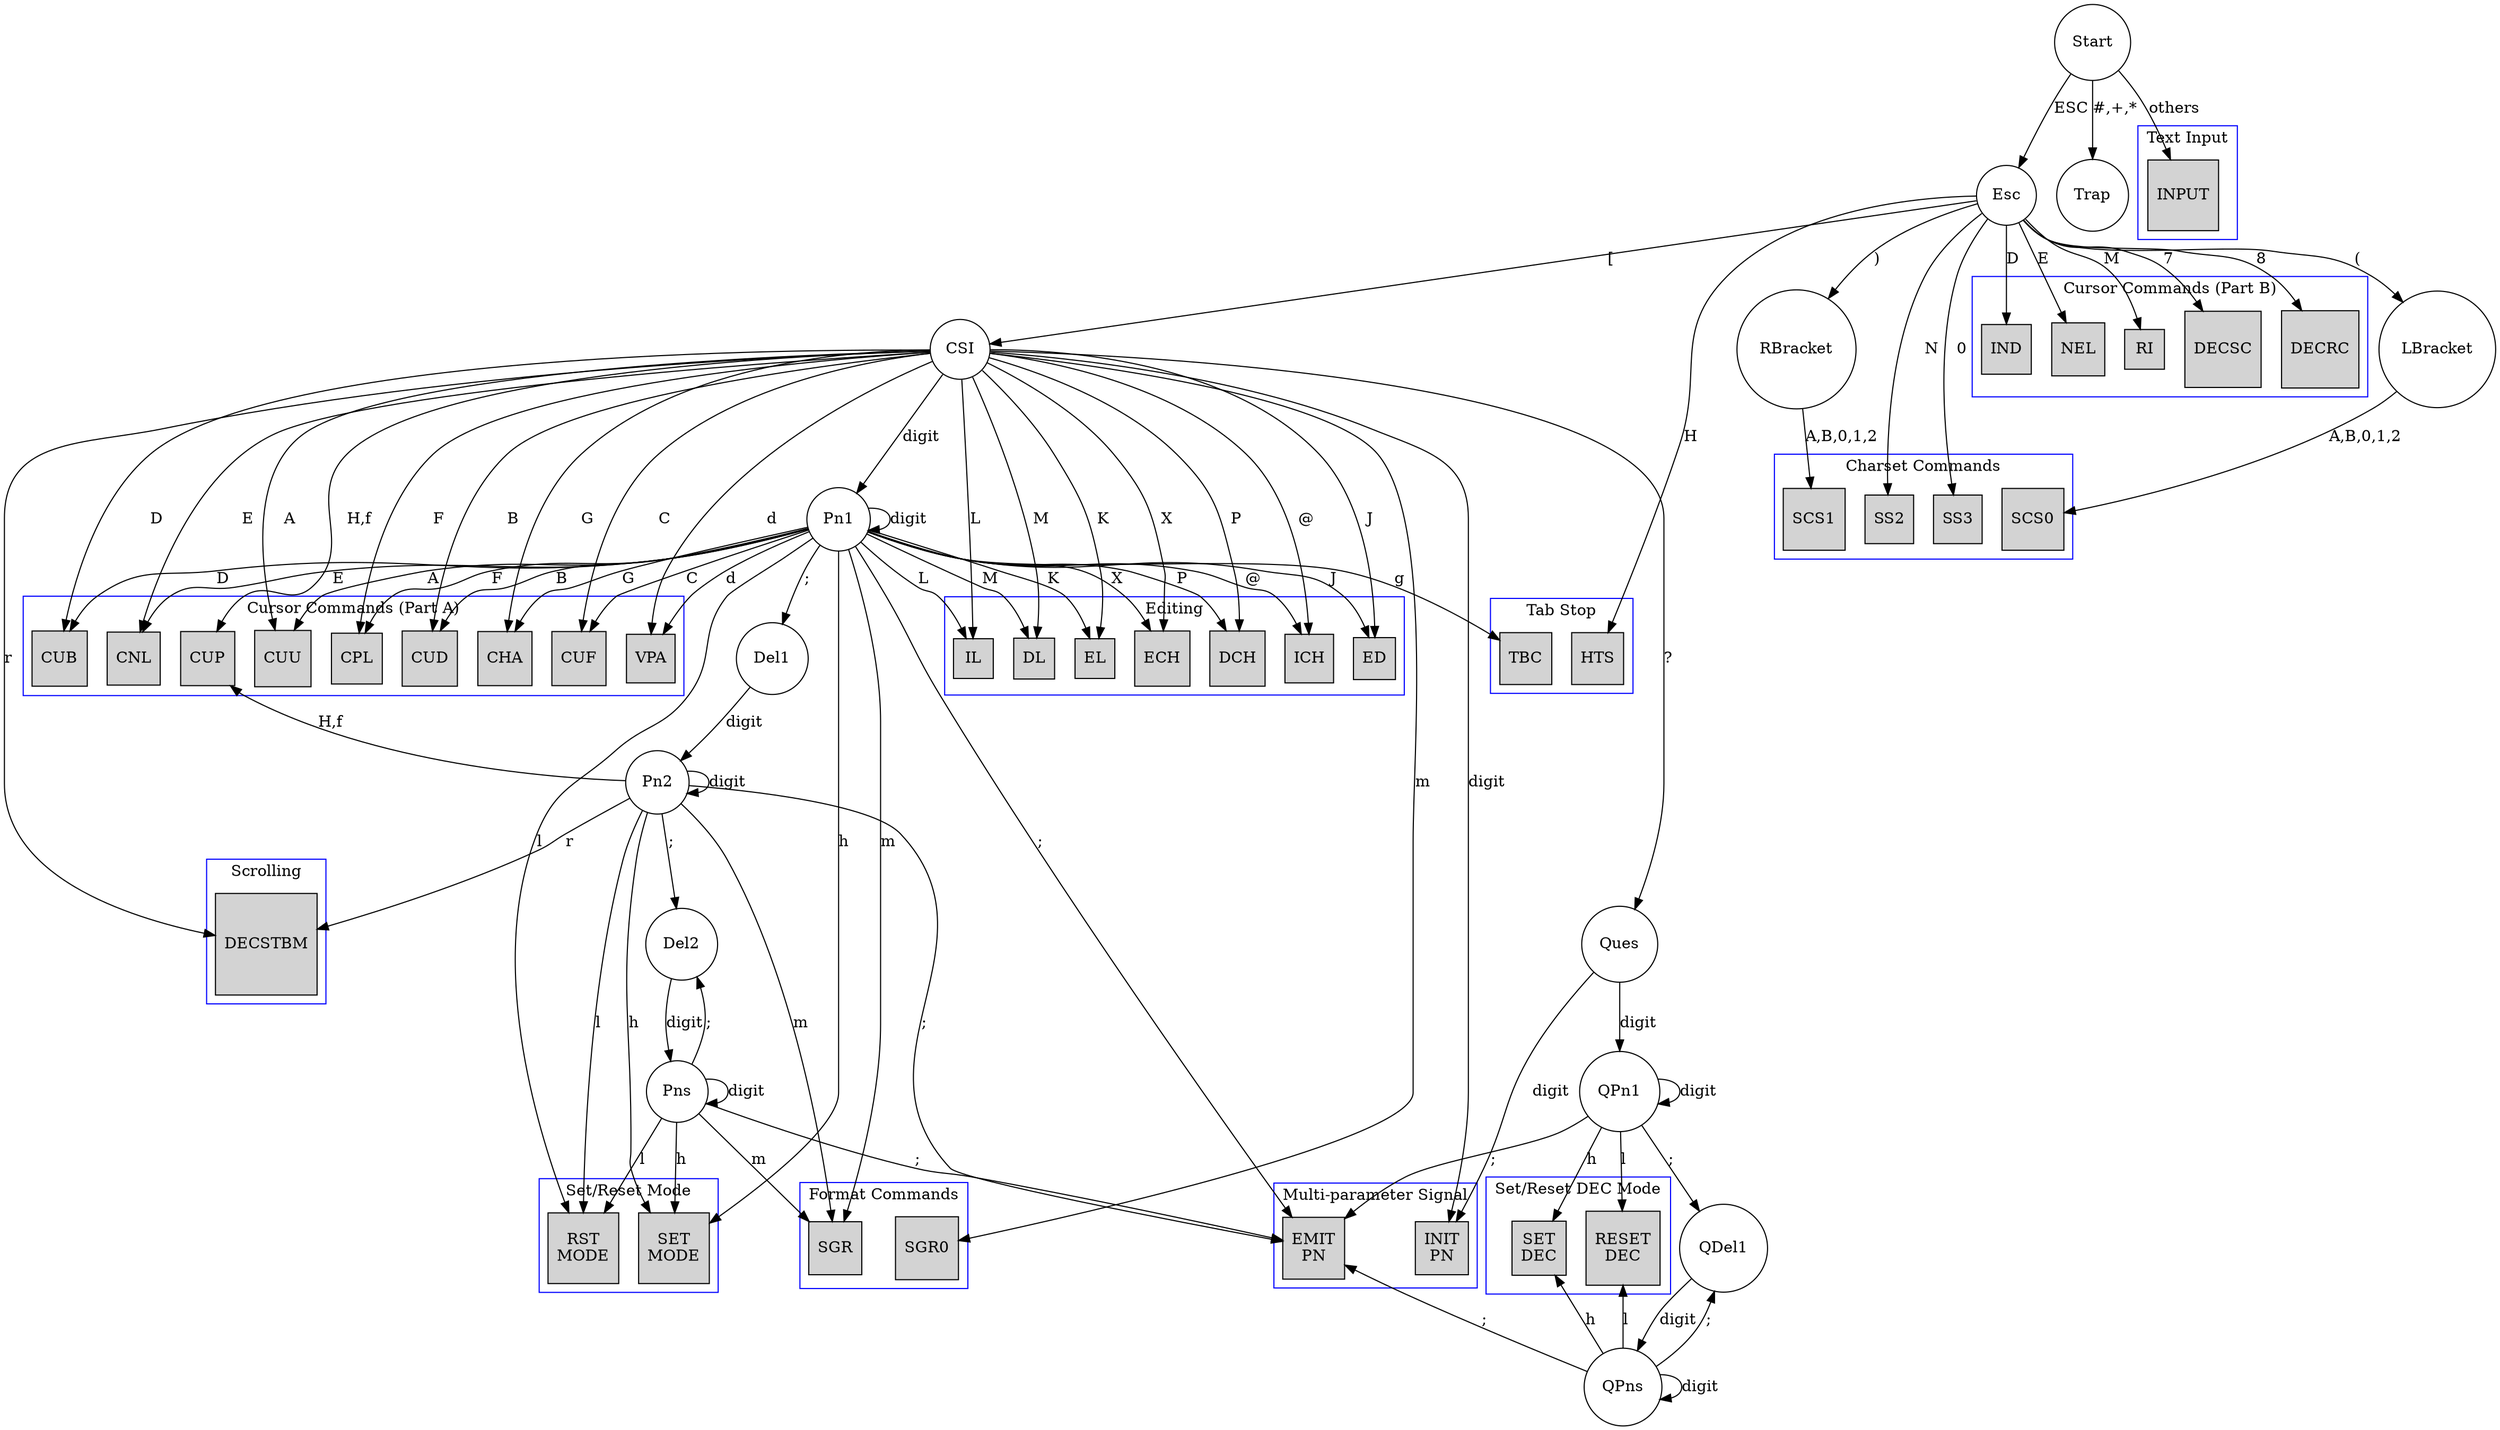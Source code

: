 digraph DFA {   
//	edge[fontname="FangSong"];  
//	node[peripheries=2, fontname="FangSong"];  
//	size="16, 16";  
	rankdir=TB;
	node[shape=circle];  

	Start;

	/* Basic structure */

	// ESC
	Start->Esc[label=ESC];

	// ESC #,*,+
	Start->Trap[label="#,+,*"];

	// ESC [
	Esc->CSI[label="["];

	// ESC [ Pn
	CSI->Pn1[label="digit"];
	Pn1->Pn1[label="digit"];

	// ESC [ Pn; 
	Pn1->Del1[label=";"];

	// ESC [ Pn; Pn
	Del1->Pn2[label="digit"];
	Pn2->Pn2[label="digit"];

	// ESC [ Pn; Pn; 
	Pn2->Del2[label=";"];

	// ESC [ Pn; Pn; Pns
	Del2->Pns[label="digit"];
	Pns->Pns[label="digit"];
	Pns->Del2[label=";"];

	// ESC (
	Esc->LBracket[label="("];

	// ESC )
	Esc->RBracket[label=")"];

	// ESC [ ?
	CSI->Ques[label="?"];

	// ESC [ ? Pn
	Ques->QPn1[label="digit"];
	QPn1->QPn1[label="digit"];

	// ESC [ ? Pn; Pns
	QPn1->QDel1[label=";"];
	QDel1->QPns[label="digit"];
	QPns->QPns[label="digit"];
	QPns->QDel1[label=";"];

	/* Multi-parameter Signal */
	subgraph cluster7 {
		node[style=filled,shape=square];
        color=blue;
        label="Multi-parameter Signal";  
		EMIT_PN[label="EMIT\nPN"];
		INIT_PN[label="INIT\nPN"];
	}

	CSI->INIT_PN[label="digit"];
	Pn1->EMIT_PN[label=";"];
	Pn2->EMIT_PN[label=";"];
	Pns->EMIT_PN[label=";"];

	Ques->INIT_PN[label="digit"];
	QPn1->EMIT_PN[label=";"];

	// QPns->EMIT_PN
	EMIT_PN->QPns[label=";", dir="back"];
	
	/* Format Commands */
	subgraph cluster0 {
		node[style=filled,shape=square];
        color=blue;
        label="Format Commands";  
		SGR; SGR0;
	}

	Pn1->SGR[label="m"];
	Pn2->SGR[label="m"];
	Pns->SGR[label="m"];
	CSI->SGR0[label="m"];

	/* Charset Commands */
	subgraph cluster3 {
		node[style=filled,shape=square];
        color=blue;
        label="Charset Commands";  
		SCS0; SCS1; SS2; SS3;
	}

	LBracket->SCS0[label="A,B,0,1,2"];
	RBracket->SCS1[label="A,B,0,1,2"];
	Esc->SS2[label=N];
	Esc->SS3[label=0];

	/* Cursor Movement Commands */
	subgraph cluster1a {
		node[style=filled,shape=square];
        color=blue;
        label="Cursor Commands (Part A)";  
		CUU; CUD; CUF; CUB; CUP;
		CNL; CPL; CHA; VPA;
	}

	subgraph cluster1b {
		node[style=filled,shape=square];
        color=blue;
        label="Cursor Commands (Part B)";  
		IND; NEL; RI; DECSC; DECRC;
	}

	// ESC [ Pn A
	Pn1->CUU[label=A];  // Cursor up
	CSI->CUU[label=A];

	// ESC [ Pn B
	Pn1->CUD[label=B];  // Cursor down
	CSI->CUD[label=B];

	// ESC [ Pn C
	Pn1->CUF[label=C];  // Cursor forward (right)
	CSI->CUF[label=C];

	// ESC [ Pn D
	Pn1->CUB[label=D];  // Cursor backward (left)
	CSI->CUB[label=D];

	// ESC [ Pn E
	Pn1->CNL[label=E];  // Cursor next line
	CSI->CNL[label=E];

	// ESC [ Pn F
	Pn1->CPL[label=F];  // Cursor previous line
	CSI->CPL[label=F];

	// ESC [ Pn G
	Pn1->CHA[label=G];  // Cursor horizontal absolute
	CSI->CHA[label=G];

	// ESC [ Pn d
	Pn1->VPA[label=d];  // vertical line position absolute
	CSI->VPA[label=d];

	// ESC [ Pn; Pn H 
	Pn2->CUP[label="H,f"]; // Cursor Position

	// ESC [ H
	CSI->CUP[label="H,f"]; // Cursor Home

	// ESC D
	Esc->IND[label=D];  // Index

	// ESC E
	Esc->NEL[label=E];  // Next line

	// ESC M
	Esc->RI[label=M];  // Reserve Index

	// ESC 7
	Esc->DECSC[label=7]; // Save cursor

	// ESC 8
	Esc->DECRC[label=8]; // Restore cursor

	/* Scrolling */
	subgraph cluster2 {
		node[style=filled,shape=square];
        color=blue;
        label="Scrolling";  
		DECSTBM;
	}

	// ESC [ Pn; Pn r
	Pn2->DECSTBM[label=r]; // Set top and bottom margins
	CSI->DECSTBM[label=r];

	/* Erasing */
	subgraph cluster4 {
		node[style=filled,shape=square];
        color=blue;
        label="Erasing";  
		EL; ED;
	}

	CSI->EL[label=K];  // Erase in line
	Pn1->EL[label=K];

	CSI->ED[label=J];  // Erase in display
	Pn1->ED[label=J];

	/* Editing */
	subgraph cluster4 {
		node[style=filled,shape=square];
        color=blue;
        label="Editing";  
		ECH; DCH; ICH; IL; DL;
	}

	Pn1->ICH[label="@"]; // Insert character
	Pn1->ECH[label=X]; // Erase character
	Pn1->DCH[label=P]; // Delete character
	Pn1->IL[label=L];  // Insert line
	Pn1->DL[label=M];  // Delete line

	CSI->ICH[label="@"]; // Insert character
	CSI->ECH[label=X]; // Erase character
	CSI->DCH[label=P]; // Delete character
	CSI->IL[label=L];  // Insert line
	CSI->DL[label=M];  // Delete line

/*	ICH->Pn1[dir="back",label="@"]; // Insert character
	ECH->Pn1[dir="back",label=X]; // Erase character
	DCH->Pn1[dir="back",label=P]; // Delete character
	IL->Pn1[dir="back",label=L];  // Insert line
	DL->Pn1[dir="back",label=M]; */  // Delete line

/*	ICH->CSI[dir="back",label="@"]; // Insert character
	ECH->CSI[dir="back",label=X]; // Erase character
	DCH->CSI[dir="back",label=P]; // Delete character
	IL->CSI[dir="back",label=L];  // Insert line
	DL->CSI[dir="back",label=M]; */  // Delete line 


	/* Set/Reset Mode Commands */
	subgraph cluster5b {
		node[style=filled,shape=square];
        color=blue;
        label="Set/Reset DEC Mode";  
		SETDEC[label="SET\nDEC"]; RESETDEC[label="RESET\nDEC"];
	}

	subgraph cluster5a {
		node[style=filled,shape=square];
        color=blue;
        label="Set/Reset Mode";  
		SETMODE[label="SET\nMODE"]; RSTMODE[label="RST\nMODE"];
	}
	QPn1->SETDEC[label=h]
	QPn1->RESETDEC[label=l]

	SETDEC->QPns[label=h,dir="back"];
	RESETDEC->QPns[label=l,dir="back"];

	Pn1->SETMODE[label="h"];
	Pn2->SETMODE[label="h"];
	Pns->SETMODE[label="h"];

	Pn1->RSTMODE[label="l"];
	Pn2->RSTMODE[label="l"];
	Pns->RSTMODE[label="l"];

	subgraph cluster6 {
		node[style=filled,shape=square];
        color=blue;
        label="Text Input";  
		INPUT;
	}
	Start->INPUT[label=others];

	subgraph cluster8 {
		node[style=filled,shape=square];
        color=blue;
        label="Tab Stop";  
		HTS; TBC;
	}

	Esc->HTS[label=H];
	Pn1->TBC[label=g];
}
